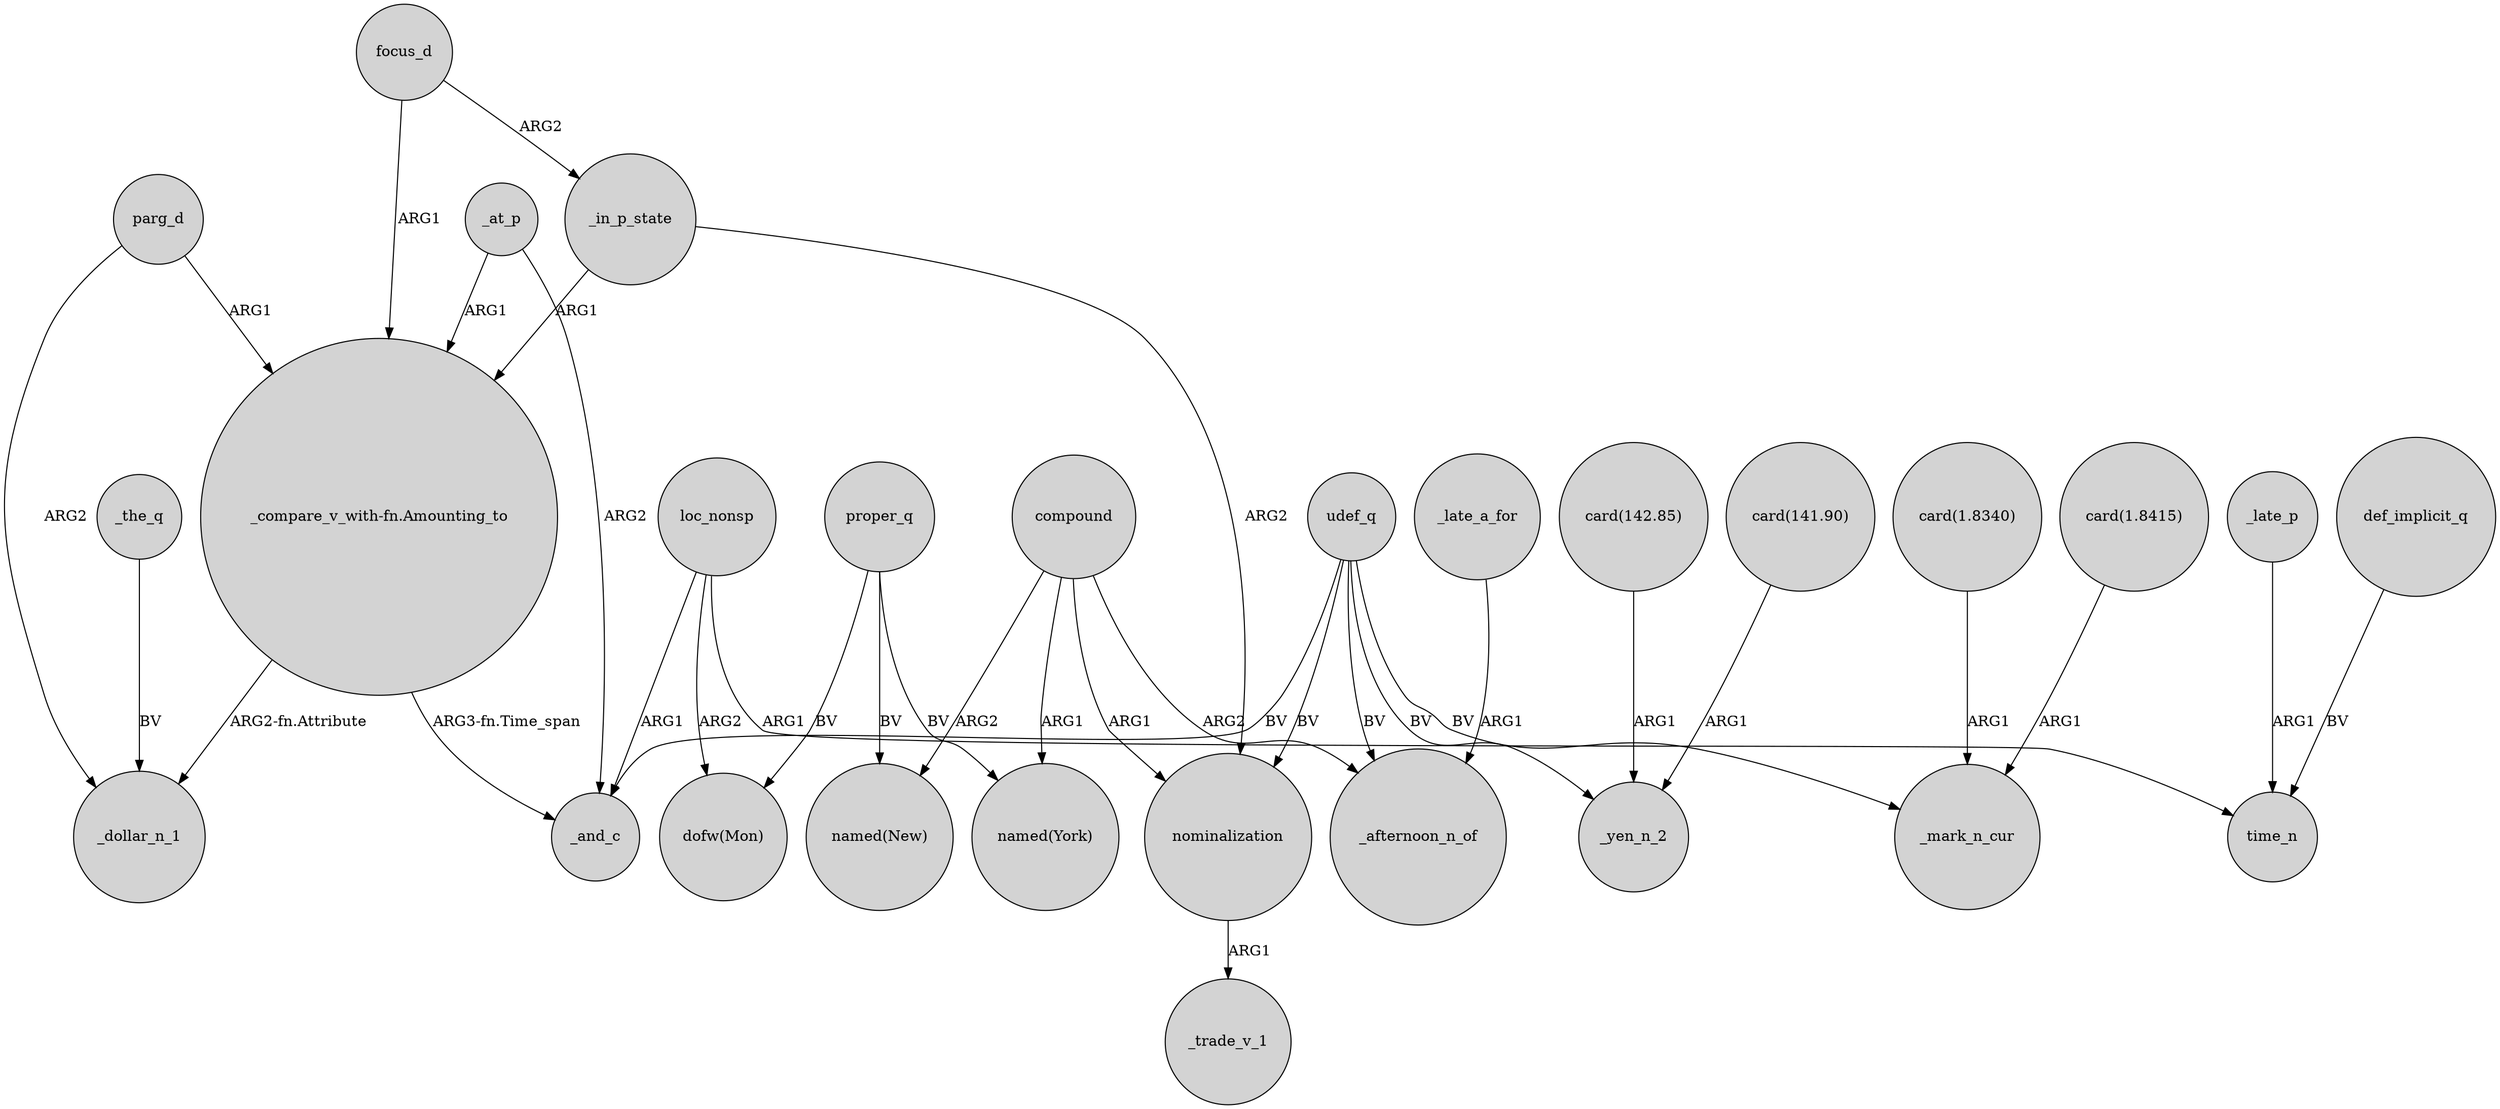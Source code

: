 digraph {
	node [shape=circle style=filled]
	parg_d -> _dollar_n_1 [label=ARG2]
	_in_p_state -> nominalization [label=ARG2]
	focus_d -> _in_p_state [label=ARG2]
	focus_d -> "_compare_v_with-fn.Amounting_to" [label=ARG1]
	"card(142.85)" -> _yen_n_2 [label=ARG1]
	"card(141.90)" -> _yen_n_2 [label=ARG1]
	_late_a_for -> _afternoon_n_of [label=ARG1]
	"_compare_v_with-fn.Amounting_to" -> _dollar_n_1 [label="ARG2-fn.Attribute"]
	compound -> "named(New)" [label=ARG2]
	loc_nonsp -> _and_c [label=ARG1]
	proper_q -> "named(New)" [label=BV]
	udef_q -> nominalization [label=BV]
	proper_q -> "dofw(Mon)" [label=BV]
	_the_q -> _dollar_n_1 [label=BV]
	udef_q -> _and_c [label=BV]
	_in_p_state -> "_compare_v_with-fn.Amounting_to" [label=ARG1]
	compound -> _afternoon_n_of [label=ARG2]
	proper_q -> "named(York)" [label=BV]
	compound -> nominalization [label=ARG1]
	_at_p -> _and_c [label=ARG2]
	loc_nonsp -> "dofw(Mon)" [label=ARG2]
	"card(1.8340)" -> _mark_n_cur [label=ARG1]
	"card(1.8415)" -> _mark_n_cur [label=ARG1]
	_late_p -> time_n [label=ARG1]
	loc_nonsp -> time_n [label=ARG1]
	udef_q -> _afternoon_n_of [label=BV]
	udef_q -> _mark_n_cur [label=BV]
	compound -> "named(York)" [label=ARG1]
	parg_d -> "_compare_v_with-fn.Amounting_to" [label=ARG1]
	"_compare_v_with-fn.Amounting_to" -> _and_c [label="ARG3-fn.Time_span"]
	_at_p -> "_compare_v_with-fn.Amounting_to" [label=ARG1]
	def_implicit_q -> time_n [label=BV]
	nominalization -> _trade_v_1 [label=ARG1]
	udef_q -> _yen_n_2 [label=BV]
}
